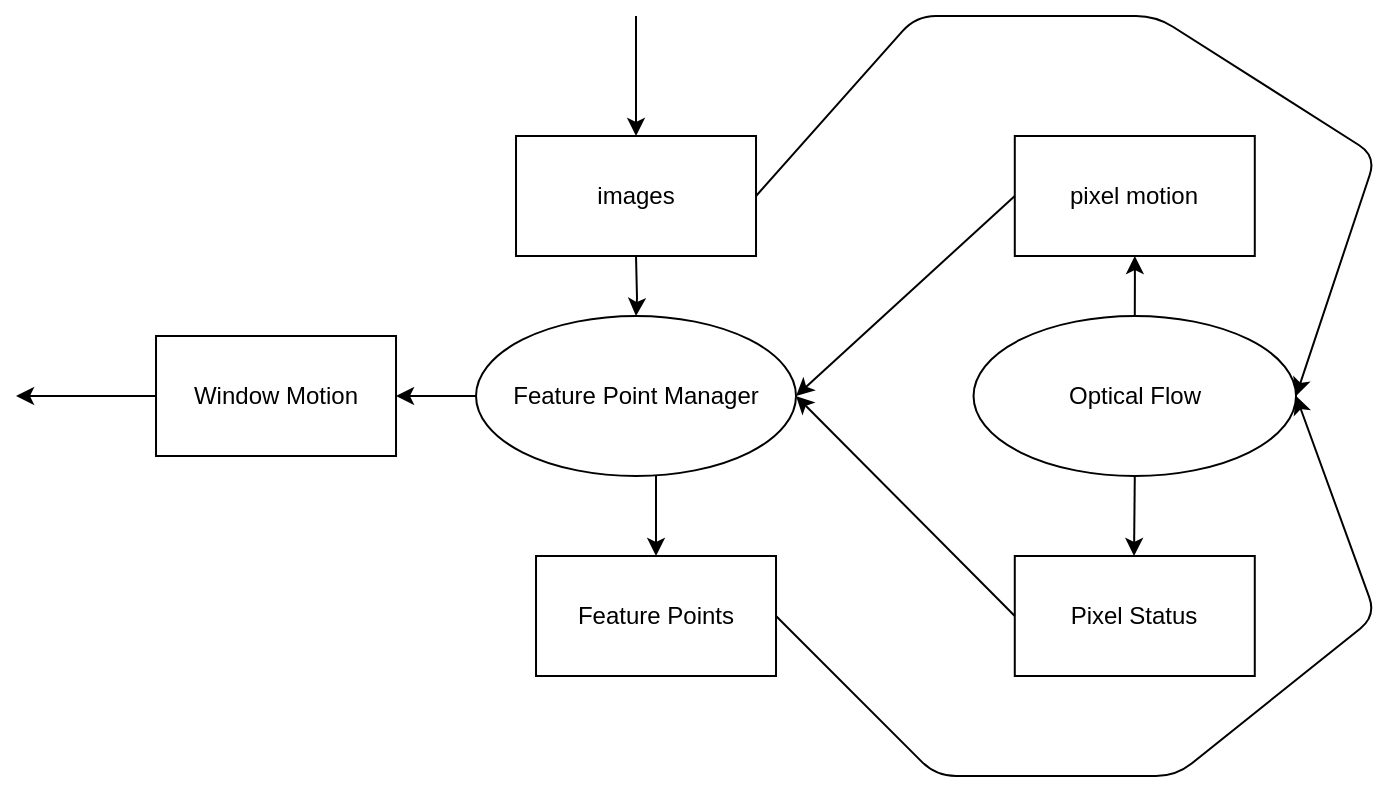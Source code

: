 <mxfile version="13.10.0" type="embed">
    <diagram id="cwZHojQ4pne5cai19kVO" name="Page-1">
        <mxGraphModel dx="1069" dy="907" grid="1" gridSize="10" guides="1" tooltips="1" connect="1" arrows="1" fold="1" page="1" pageScale="1" pageWidth="850" pageHeight="1100" math="0" shadow="0">
            <root>
                <mxCell id="0"/>
                <mxCell id="1" parent="0"/>
                <mxCell id="53" value="" style="edgeStyle=orthogonalEdgeStyle;rounded=0;orthogonalLoop=1;jettySize=auto;html=1;entryX=0.5;entryY=1;entryDx=0;entryDy=0;" edge="1" parent="1" source="54" target="57">
                    <mxGeometry relative="1" as="geometry">
                        <mxPoint x="730.015" y="250" as="targetPoint"/>
                    </mxGeometry>
                </mxCell>
                <mxCell id="54" value="Optical Flow" style="ellipse;whiteSpace=wrap;html=1;" vertex="1" parent="1">
                    <mxGeometry x="538.77" y="210" width="161.25" height="80" as="geometry"/>
                </mxCell>
                <mxCell id="55" value="" style="edgeStyle=orthogonalEdgeStyle;rounded=0;orthogonalLoop=1;jettySize=auto;html=1;entryX=0.5;entryY=0;entryDx=0;entryDy=0;" edge="1" parent="1" source="56" target="58">
                    <mxGeometry relative="1" as="geometry">
                        <Array as="points">
                            <mxPoint x="380.01" y="290"/>
                            <mxPoint x="380.01" y="290"/>
                        </Array>
                    </mxGeometry>
                </mxCell>
                <mxCell id="56" value="Feature Point Manager" style="ellipse;whiteSpace=wrap;html=1;" vertex="1" parent="1">
                    <mxGeometry x="290.01" y="210" width="160" height="80" as="geometry"/>
                </mxCell>
                <mxCell id="57" value="pixel motion" style="whiteSpace=wrap;html=1;" vertex="1" parent="1">
                    <mxGeometry x="559.395" y="120" width="120" height="60" as="geometry"/>
                </mxCell>
                <mxCell id="58" value="Feature Points" style="whiteSpace=wrap;html=1;" vertex="1" parent="1">
                    <mxGeometry x="320.01" y="330" width="120" height="60" as="geometry"/>
                </mxCell>
                <mxCell id="59" value="" style="endArrow=classic;html=1;exitX=1;exitY=0.5;exitDx=0;exitDy=0;entryX=1;entryY=0.5;entryDx=0;entryDy=0;" edge="1" parent="1" source="62" target="54">
                    <mxGeometry width="50" height="50" relative="1" as="geometry">
                        <mxPoint x="430.01" y="150" as="sourcePoint"/>
                        <mxPoint x="500.01" y="60" as="targetPoint"/>
                        <Array as="points">
                            <mxPoint x="510.01" y="60"/>
                            <mxPoint x="630.01" y="60"/>
                            <mxPoint x="740.01" y="130"/>
                        </Array>
                    </mxGeometry>
                </mxCell>
                <mxCell id="60" value="" style="endArrow=classic;html=1;exitX=1;exitY=0.5;exitDx=0;exitDy=0;entryX=1;entryY=0.5;entryDx=0;entryDy=0;" edge="1" parent="1" source="58" target="54">
                    <mxGeometry width="50" height="50" relative="1" as="geometry">
                        <mxPoint x="430.01" y="410" as="sourcePoint"/>
                        <mxPoint x="537.01" y="250" as="targetPoint"/>
                        <Array as="points">
                            <mxPoint x="520.01" y="440"/>
                            <mxPoint x="640.01" y="440"/>
                            <mxPoint x="740.01" y="360"/>
                        </Array>
                    </mxGeometry>
                </mxCell>
                <mxCell id="61" value="" style="edgeStyle=orthogonalEdgeStyle;rounded=0;orthogonalLoop=1;jettySize=auto;html=1;" edge="1" parent="1" target="56">
                    <mxGeometry relative="1" as="geometry">
                        <mxPoint x="370.01" y="180" as="sourcePoint"/>
                    </mxGeometry>
                </mxCell>
                <mxCell id="62" value="images" style="whiteSpace=wrap;html=1;" vertex="1" parent="1">
                    <mxGeometry x="310.01" y="120" width="120" height="60" as="geometry"/>
                </mxCell>
                <mxCell id="63" value="" style="endArrow=classic;html=1;exitX=0.5;exitY=1;exitDx=0;exitDy=0;" edge="1" parent="1" source="54">
                    <mxGeometry width="50" height="50" relative="1" as="geometry">
                        <mxPoint x="430.01" y="410" as="sourcePoint"/>
                        <mxPoint x="619.01" y="330" as="targetPoint"/>
                    </mxGeometry>
                </mxCell>
                <mxCell id="64" value="Pixel Status" style="rounded=0;whiteSpace=wrap;html=1;" vertex="1" parent="1">
                    <mxGeometry x="559.39" y="330" width="120" height="60" as="geometry"/>
                </mxCell>
                <mxCell id="65" value="" style="endArrow=classic;html=1;entryX=1;entryY=0.5;entryDx=0;entryDy=0;exitX=0;exitY=0.5;exitDx=0;exitDy=0;" edge="1" parent="1" source="64" target="56">
                    <mxGeometry width="50" height="50" relative="1" as="geometry">
                        <mxPoint x="550.01" y="360" as="sourcePoint"/>
                        <mxPoint x="500.01" y="360" as="targetPoint"/>
                    </mxGeometry>
                </mxCell>
                <mxCell id="66" value="" style="endArrow=classic;html=1;exitX=0;exitY=0.5;exitDx=0;exitDy=0;entryX=1;entryY=0.5;entryDx=0;entryDy=0;" edge="1" parent="1" source="57" target="56">
                    <mxGeometry width="50" height="50" relative="1" as="geometry">
                        <mxPoint x="450.01" y="410" as="sourcePoint"/>
                        <mxPoint x="500.01" y="360" as="targetPoint"/>
                    </mxGeometry>
                </mxCell>
                <mxCell id="67" value="" style="endArrow=classic;html=1;exitX=0;exitY=0.5;exitDx=0;exitDy=0;" edge="1" parent="1" source="56">
                    <mxGeometry width="50" height="50" relative="1" as="geometry">
                        <mxPoint x="420.01" y="400" as="sourcePoint"/>
                        <mxPoint x="250.01" y="250" as="targetPoint"/>
                    </mxGeometry>
                </mxCell>
                <mxCell id="68" value="" style="endArrow=classic;html=1;" edge="1" parent="1" target="62">
                    <mxGeometry width="50" height="50" relative="1" as="geometry">
                        <mxPoint x="370.01" y="60" as="sourcePoint"/>
                        <mxPoint x="470.01" y="350" as="targetPoint"/>
                    </mxGeometry>
                </mxCell>
                <mxCell id="69" value="Window Motion" style="rounded=0;whiteSpace=wrap;html=1;" vertex="1" parent="1">
                    <mxGeometry x="130.01" y="220" width="120" height="60" as="geometry"/>
                </mxCell>
                <mxCell id="70" value="" style="endArrow=classic;html=1;exitX=0;exitY=0.5;exitDx=0;exitDy=0;" edge="1" parent="1" source="69">
                    <mxGeometry width="50" height="50" relative="1" as="geometry">
                        <mxPoint x="330.01" y="360" as="sourcePoint"/>
                        <mxPoint x="60.01" y="250" as="targetPoint"/>
                    </mxGeometry>
                </mxCell>
            </root>
        </mxGraphModel>
    </diagram>
</mxfile>